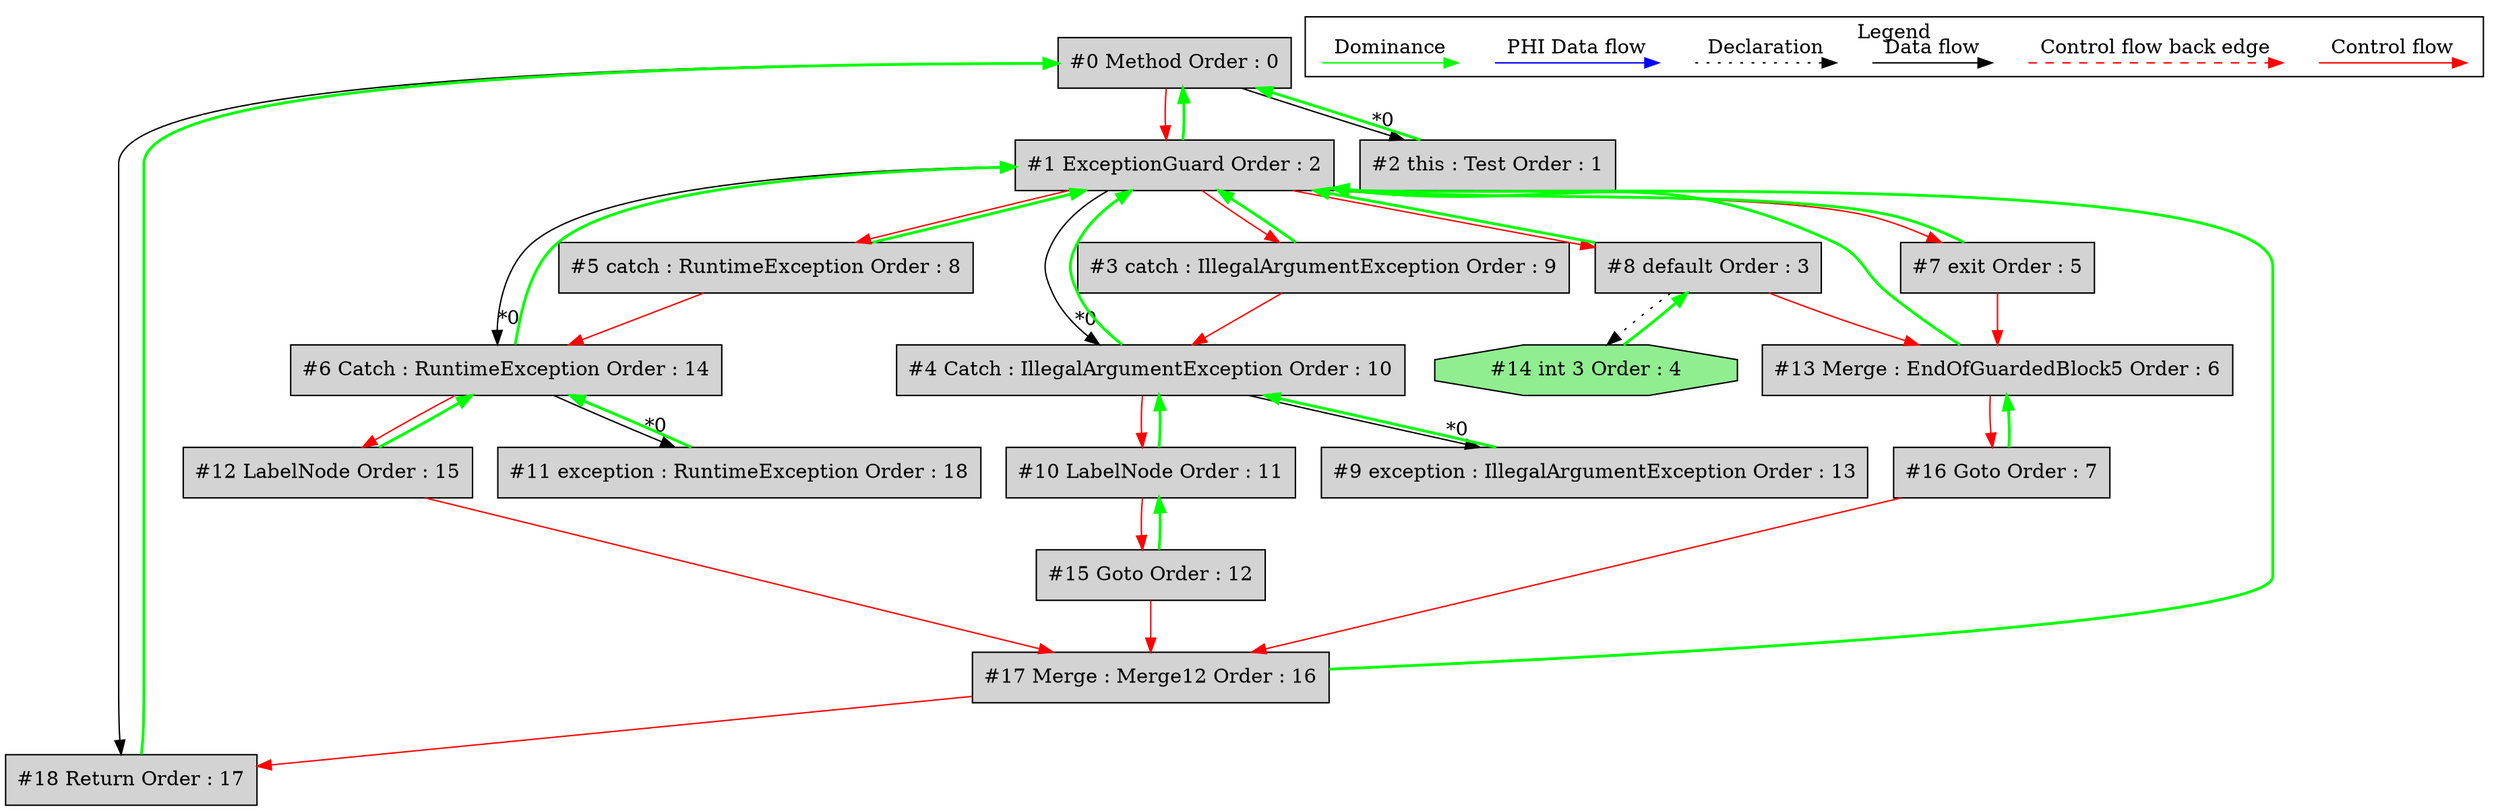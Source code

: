 digraph debugoutput {
 ordering="in";
 node0[label="#0 Method Order : 0",shape=box, fillcolor=lightgrey, style=filled];
 node1[label="#1 ExceptionGuard Order : 2",shape=box, fillcolor=lightgrey, style=filled];
 node1 -> node0[dir="forward" color="green" penwidth="2"];
 node0 -> node1[labeldistance=2, color=red, fontcolor=red];
 node2[label="#2 this : Test Order : 1",shape=box, fillcolor=lightgrey, style=filled];
 node2 -> node0[dir="forward" color="green" penwidth="2"];
 node0 -> node2[headlabel="*0", labeldistance=2];
 node3[label="#3 catch : IllegalArgumentException Order : 9",shape=box, fillcolor=lightgrey, style=filled];
 node3 -> node1[dir="forward" color="green" penwidth="2"];
 node1 -> node3[labeldistance=2, color=red, fontcolor=red];
 node4[label="#4 Catch : IllegalArgumentException Order : 10",shape=box, fillcolor=lightgrey, style=filled];
 node4 -> node1[dir="forward" color="green" penwidth="2"];
 node1 -> node4[headlabel="*0", labeldistance=2];
 node3 -> node4[labeldistance=2, color=red, fontcolor=red];
 node5[label="#5 catch : RuntimeException Order : 8",shape=box, fillcolor=lightgrey, style=filled];
 node5 -> node1[dir="forward" color="green" penwidth="2"];
 node1 -> node5[labeldistance=2, color=red, fontcolor=red];
 node6[label="#6 Catch : RuntimeException Order : 14",shape=box, fillcolor=lightgrey, style=filled];
 node6 -> node1[dir="forward" color="green" penwidth="2"];
 node1 -> node6[headlabel="*0", labeldistance=2];
 node5 -> node6[labeldistance=2, color=red, fontcolor=red];
 node7[label="#7 exit Order : 5",shape=box, fillcolor=lightgrey, style=filled];
 node7 -> node1[dir="forward" color="green" penwidth="2"];
 node1 -> node7[labeldistance=2, color=red, fontcolor=red];
 node8[label="#8 default Order : 3",shape=box, fillcolor=lightgrey, style=filled];
 node8 -> node1[dir="forward" color="green" penwidth="2"];
 node1 -> node8[labeldistance=2, color=red, fontcolor=red];
 node9[label="#9 exception : IllegalArgumentException Order : 13",shape=box, fillcolor=lightgrey, style=filled];
 node9 -> node4[dir="forward" color="green" penwidth="2"];
 node4 -> node9[headlabel="*0", labeldistance=2];
 node10[label="#10 LabelNode Order : 11",shape=box, fillcolor=lightgrey, style=filled];
 node10 -> node4[dir="forward" color="green" penwidth="2"];
 node4 -> node10[labeldistance=2, color=red, fontcolor=red];
 node11[label="#11 exception : RuntimeException Order : 18",shape=box, fillcolor=lightgrey, style=filled];
 node11 -> node6[dir="forward" color="green" penwidth="2"];
 node6 -> node11[headlabel="*0", labeldistance=2];
 node12[label="#12 LabelNode Order : 15",shape=box, fillcolor=lightgrey, style=filled];
 node12 -> node6[dir="forward" color="green" penwidth="2"];
 node6 -> node12[labeldistance=2, color=red, fontcolor=red];
 node13[label="#13 Merge : EndOfGuardedBlock5 Order : 6",shape=box, fillcolor=lightgrey, style=filled];
 node13 -> node1[dir="forward" color="green" penwidth="2"];
 node8 -> node13[labeldistance=2, color=red, fontcolor=red];
 node7 -> node13[labeldistance=2, color=red, fontcolor=red];
 node14[label="#14 int 3 Order : 4",shape=octagon, fillcolor=lightgreen, style=filled];
 node14 -> node8[dir="forward" color="green" penwidth="2"];
 node8 -> node14[style=dotted];
 node15[label="#15 Goto Order : 12",shape=box, fillcolor=lightgrey, style=filled];
 node15 -> node10[dir="forward" color="green" penwidth="2"];
 node10 -> node15[labeldistance=2, color=red, fontcolor=red];
 node16[label="#16 Goto Order : 7",shape=box, fillcolor=lightgrey, style=filled];
 node16 -> node13[dir="forward" color="green" penwidth="2"];
 node13 -> node16[labeldistance=2, color=red, fontcolor=red];
 node17[label="#17 Merge : Merge12 Order : 16",shape=box, fillcolor=lightgrey, style=filled];
 node17 -> node1[dir="forward" color="green" penwidth="2"];
 node16 -> node17[labeldistance=2, color=red, fontcolor=red];
 node15 -> node17[labeldistance=2, color=red, fontcolor=red];
 node12 -> node17[labeldistance=2, color=red, fontcolor=red];
 node18[label="#18 Return Order : 17",shape=box, fillcolor=lightgrey, style=filled];
 node18 -> node0[dir="forward" color="green" penwidth="2"];
 node17 -> node18[labeldistance=2, color=red, fontcolor=red];
 node0 -> node18;
 subgraph cluster_000 {
  label = "Legend";
  node [shape=point]
  {
   rank=same;
   c0 [style = invis];
   c1 [style = invis];
   c2 [style = invis];
   c3 [style = invis];
   d0 [style = invis];
   d1 [style = invis];
   d2 [style = invis];
   d3 [style = invis];
   d4 [style = invis];
   d5 [style = invis];
   d6 [style = invis];
   d7 [style = invis];
  }
  c0 -> c1 [label="Control flow", style=solid, color=red]
  c2 -> c3 [label="Control flow back edge", style=dashed, color=red]
  d0 -> d1 [label="Data flow"]
  d2 -> d3 [label="Declaration", style=dotted]
  d4 -> d5 [label="PHI Data flow", color=blue]
  d6 -> d7 [label="Dominance", color=green]
 }

}
